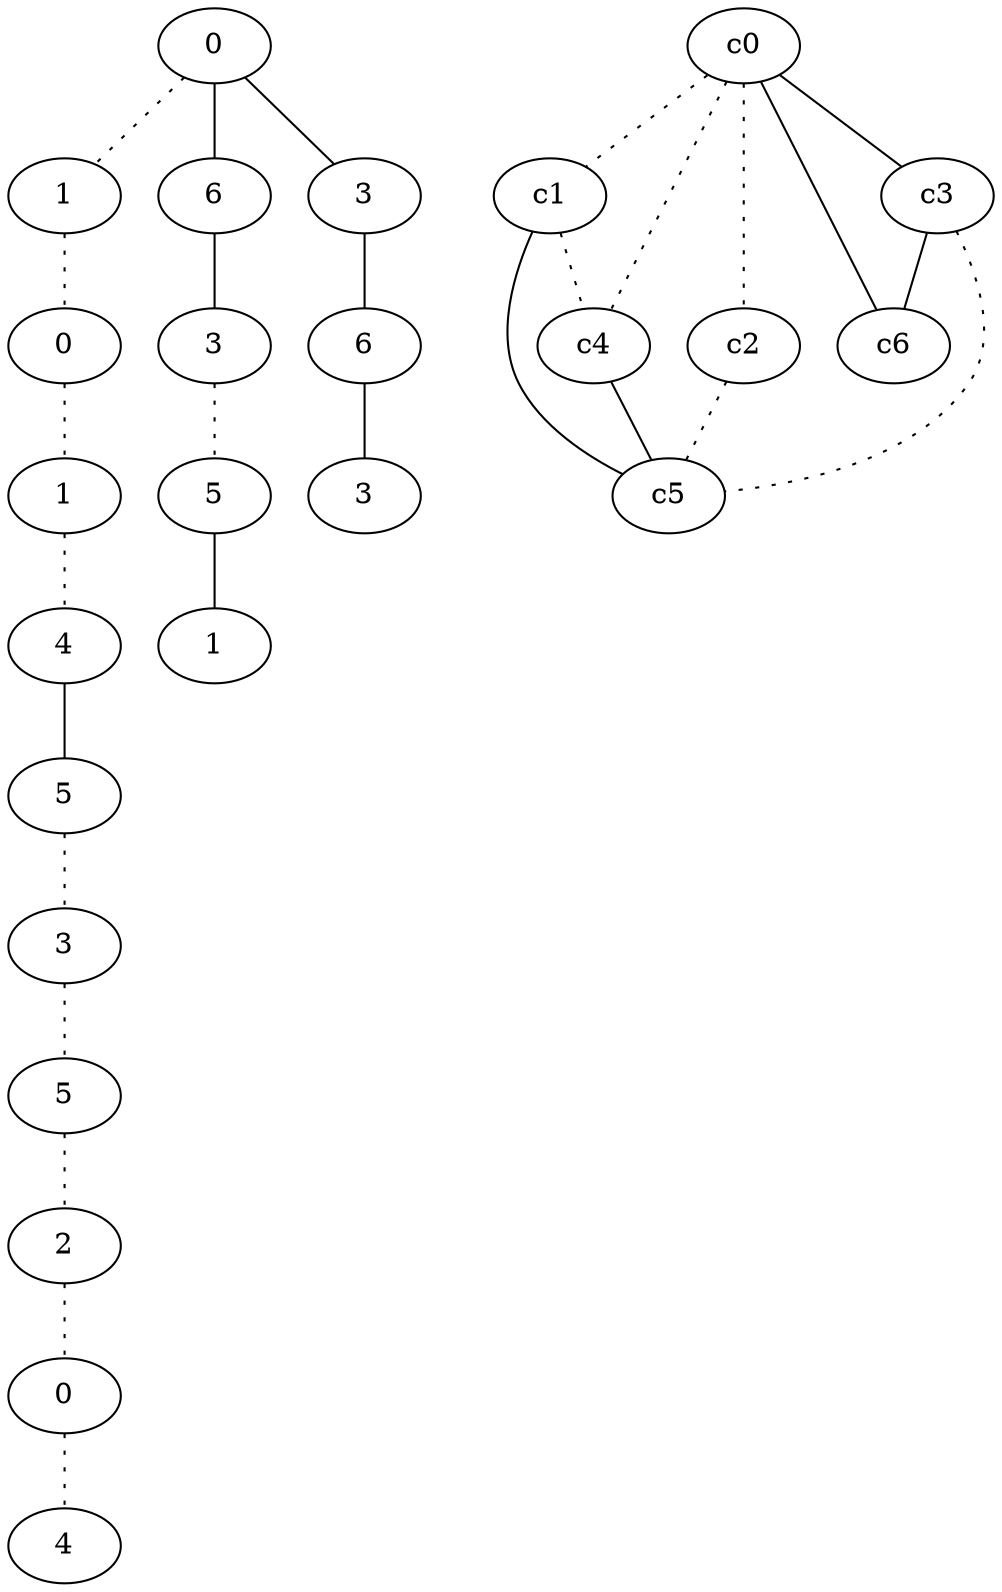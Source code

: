 graph {
a0[label=0];
a1[label=1];
a2[label=0];
a3[label=1];
a4[label=4];
a5[label=5];
a6[label=3];
a7[label=5];
a8[label=2];
a9[label=0];
a10[label=4];
a11[label=6];
a12[label=3];
a13[label=5];
a14[label=1];
a15[label=3];
a16[label=6];
a17[label=3];
a0 -- a1 [style=dotted];
a0 -- a11;
a0 -- a15;
a1 -- a2 [style=dotted];
a2 -- a3 [style=dotted];
a3 -- a4 [style=dotted];
a4 -- a5;
a5 -- a6 [style=dotted];
a6 -- a7 [style=dotted];
a7 -- a8 [style=dotted];
a8 -- a9 [style=dotted];
a9 -- a10 [style=dotted];
a11 -- a12;
a12 -- a13 [style=dotted];
a13 -- a14;
a15 -- a16;
a16 -- a17;
c0 -- c1 [style=dotted];
c0 -- c2 [style=dotted];
c0 -- c3;
c0 -- c4 [style=dotted];
c0 -- c6;
c1 -- c4 [style=dotted];
c1 -- c5;
c2 -- c5 [style=dotted];
c3 -- c5 [style=dotted];
c3 -- c6;
c4 -- c5;
}
